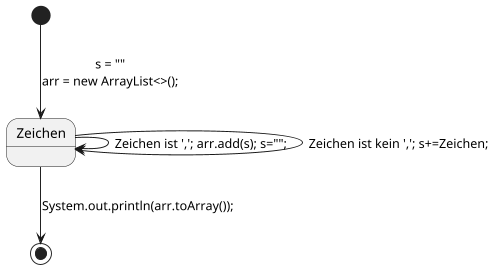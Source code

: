 /'
author: Fabian Ha
class: 4CN
date: 05.12.2024
program: FSM_CSVReader
'/

@startuml
'https://plantuml.com/state-diagram

scale 500 width
[*] --> Zeichen: s = ""\narr = new ArrayList<>();
Zeichen --> Zeichen: Zeichen ist ','; arr.add(s); s="";\t
Zeichen --> Zeichen: Zeichen ist kein ','; s+=Zeichen;
Zeichen --> [*]: System.out.println(arr.toArray());

@enduml